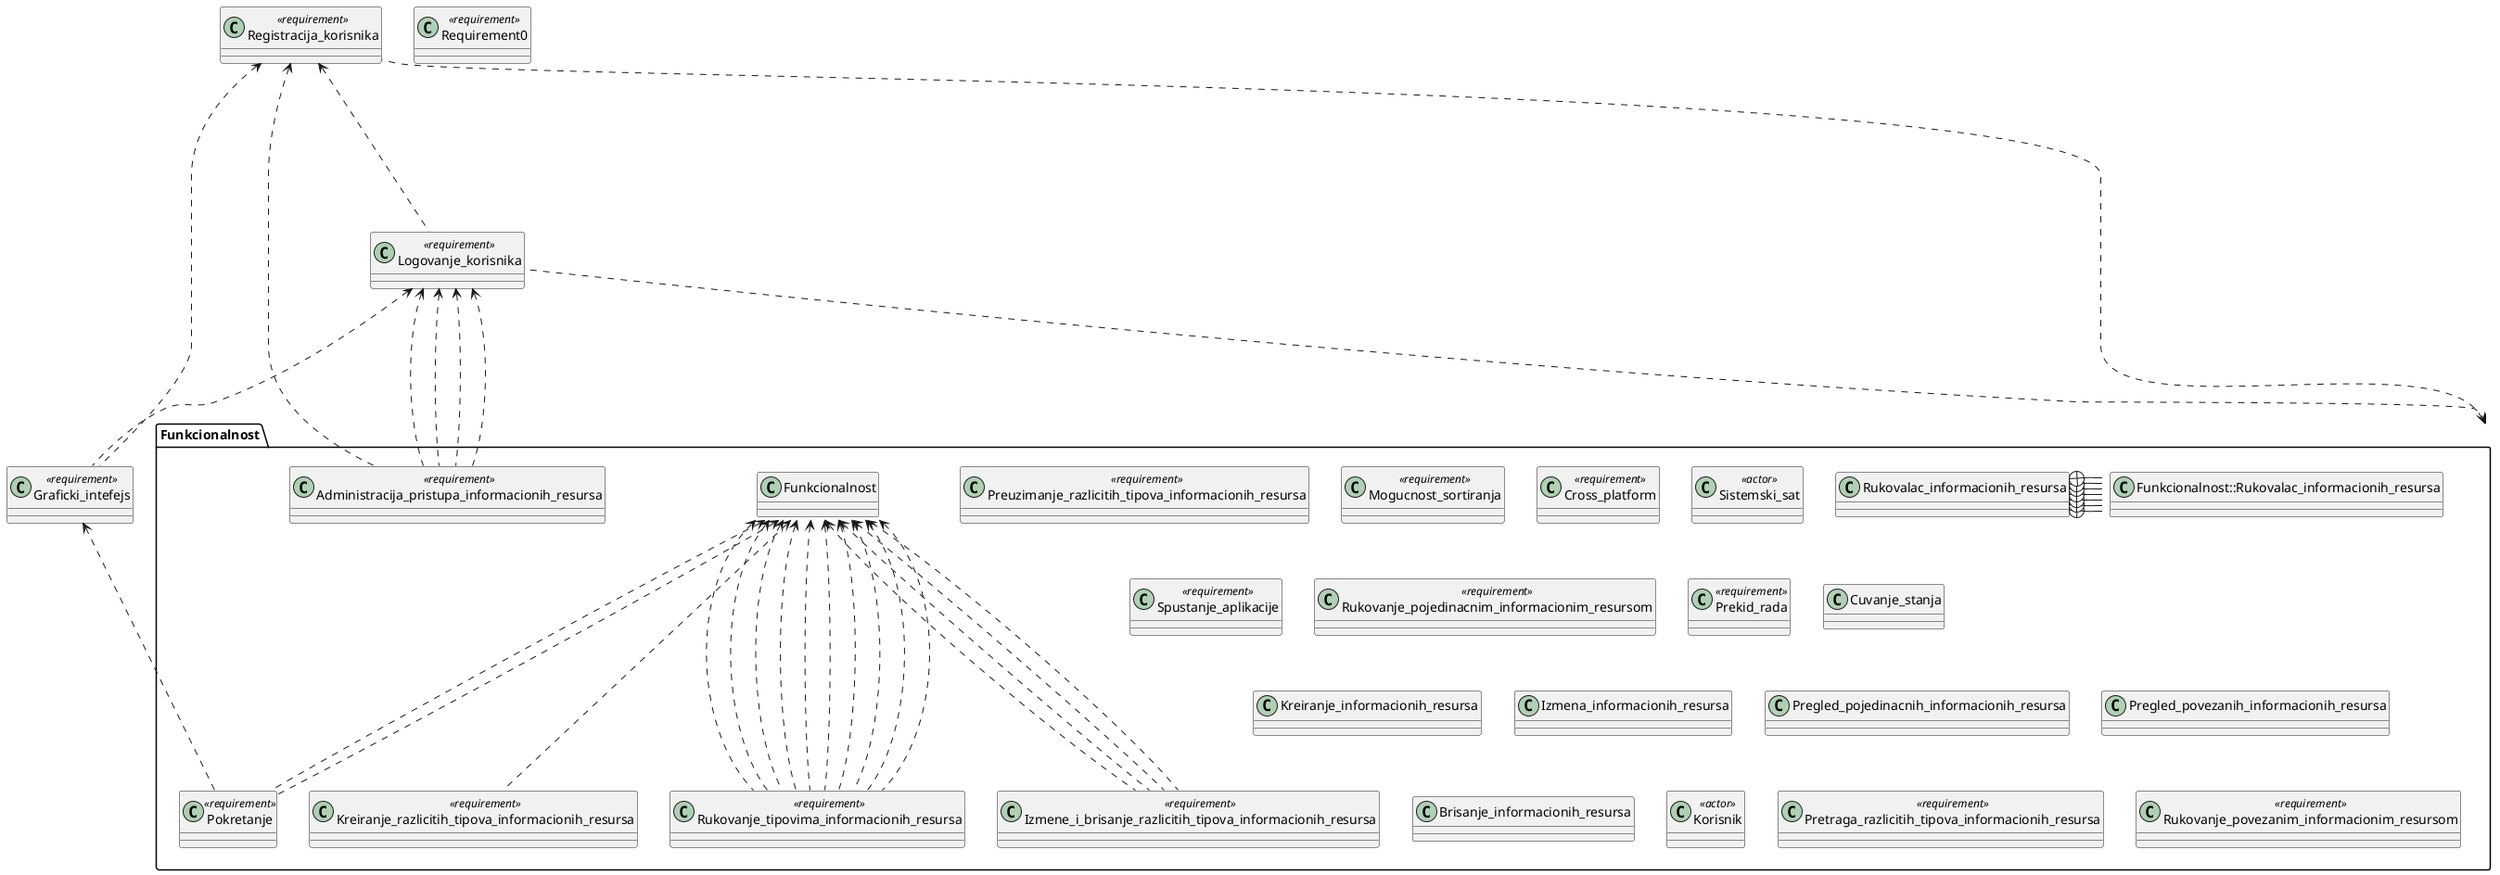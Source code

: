 @startuml
skinparam classAttributeIconSize 0
!pragma useNewPackage

class Registracija_korisnika <<requirement>> {
}
Registracija_korisnika .up...> Funkcionalnost::Rukovanje_tipovima_informacionih_resursa

class Graficki_intefejs <<requirement>> {
}
Graficki_intefejs .up...> Logovanje_korisnika
Graficki_intefejs .up...> Registracija_korisnika

class Logovanje_korisnika <<requirement>> {
}
Logovanje_korisnika .up...> Registracija_korisnika
Logovanje_korisnika .up...> Funkcionalnost::Rukovanje_tipovima_informacionih_resursa

class Requirement0 <<requirement>> {
}

package Funkcionalnost {
  class Preuzimanje_razlicitih_tipova_informacionih_resursa <<requirement>> {
  }
  
  class Mogucnost_sortiranja <<requirement>> {
  }
  
  class Cross_platform <<requirement>> {
  }
  
  class Sistemski_sat <<actor>> {
  }
  
  class Administracija_pristupa_informacionih_resursa <<requirement>> {
  }
  Administracija_pristupa_informacionih_resursa .up...> Registracija_korisnika
  Administracija_pristupa_informacionih_resursa .up...> Logovanje_korisnika
  Administracija_pristupa_informacionih_resursa .up...> Logovanje_korisnika
  Administracija_pristupa_informacionih_resursa .up...> Logovanje_korisnika
  Administracija_pristupa_informacionih_resursa .up...> Logovanje_korisnika
  
  class Spustanje_aplikacije <<requirement>> {
  }
  
  class Rukovanje_pojedinacnim_informacionim_resursom <<requirement>> {
  }
  
  class Prekid_rada <<requirement>> {
  }
  
  class Izmene_i_brisanje_razlicitih_tipova_informacionih_resursa <<requirement>> {
  }
  Izmene_i_brisanje_razlicitih_tipova_informacionih_resursa .up...> Funkcionalnost::Kreiranje_razlicitih_tipova_informacionih_resursa
  Izmene_i_brisanje_razlicitih_tipova_informacionih_resursa .up...> Funkcionalnost::Kreiranje_razlicitih_tipova_informacionih_resursa
  Izmene_i_brisanje_razlicitih_tipova_informacionih_resursa .up...> Funkcionalnost::Preuzimanje_razlicitih_tipova_informacionih_resursa
  Izmene_i_brisanje_razlicitih_tipova_informacionih_resursa .up...> Funkcionalnost::Pretraga_razlicitih_tipova_informacionih_resursa
  
  class Pokretanje <<requirement>> {
  }
  Pokretanje .up...> Graficki_intefejs
  Pokretanje .up...> Funkcionalnost::Prekid_rada
  Pokretanje .up...> Funkcionalnost::Spustanje_aplikacije
  
  class Kreiranje_razlicitih_tipova_informacionih_resursa <<requirement>> {
  }
  Kreiranje_razlicitih_tipova_informacionih_resursa .up...> Funkcionalnost::Izmene_i_brisanje_razlicitih_tipova_informacionih_resursa
  
  class Rukovalac_informacionih_resursa {
  }
  class Cuvanje_stanja {
  }
  Rukovalac_informacionih_resursa +-right- Funkcionalnost::Rukovalac_informacionih_resursa::Cuvanje_stanja
  class Kreiranje_informacionih_resursa {
  }
  Rukovalac_informacionih_resursa +-right- Funkcionalnost::Rukovalac_informacionih_resursa::Kreiranje_informacionih_resursa
  class Izmena_informacionih_resursa {
  }
  Rukovalac_informacionih_resursa +-right- Funkcionalnost::Rukovalac_informacionih_resursa::Izmena_informacionih_resursa
  class Pregled_pojedinacnih_informacionih_resursa {
  }
  Rukovalac_informacionih_resursa +-right- Funkcionalnost::Rukovalac_informacionih_resursa::Pregled_pojedinacnih_informacionih_resursa
  class Pregled_povezanih_informacionih_resursa {
  }
  Rukovalac_informacionih_resursa +-right- Funkcionalnost::Rukovalac_informacionih_resursa::Pregled_povezanih_informacionih_resursa
  class Brisanje_informacionih_resursa {
  }
  Rukovalac_informacionih_resursa +-right- Funkcionalnost::Rukovalac_informacionih_resursa::Brisanje_informacionih_resursa
  class Mogucnost_sortiranja {
  }
  Rukovalac_informacionih_resursa +-right- Funkcionalnost::Rukovalac_informacionih_resursa::Mogucnost_sortiranja
  
  class Rukovanje_tipovima_informacionih_resursa <<requirement>> {
  }
  Rukovanje_tipovima_informacionih_resursa .up...> Funkcionalnost::Administracija_pristupa_informacionih_resursa
  Rukovanje_tipovima_informacionih_resursa .up...> Funkcionalnost::Izmene_i_brisanje_razlicitih_tipova_informacionih_resursa
  Rukovanje_tipovima_informacionih_resursa .up...> Funkcionalnost::Rukovanje_povezanim_informacionim_resursom
  Rukovanje_tipovima_informacionih_resursa .up...> Funkcionalnost::Rukovanje_pojedinacnim_informacionim_resursom
  Rukovanje_tipovima_informacionih_resursa .up...> Funkcionalnost::Kreiranje_razlicitih_tipova_informacionih_resursa
  Rukovanje_tipovima_informacionih_resursa .up...> Funkcionalnost::Rukovanje_pojedinacnim_informacionim_resursom
  Rukovanje_tipovima_informacionih_resursa .up...> Funkcionalnost::Rukovanje_povezanim_informacionim_resursom
  Rukovanje_tipovima_informacionih_resursa .up...> Funkcionalnost::Izmene_i_brisanje_razlicitih_tipova_informacionih_resursa
  Rukovanje_tipovima_informacionih_resursa .up...> Funkcionalnost::Administracija_pristupa_informacionih_resursa
  Rukovanje_tipovima_informacionih_resursa .up...> Funkcionalnost::Izmene_i_brisanje_razlicitih_tipova_informacionih_resursa
  
  class Korisnik <<actor>> {
  }
  
  class Pretraga_razlicitih_tipova_informacionih_resursa <<requirement>> {
  }
  
  class Rukovanje_povezanim_informacionim_resursom <<requirement>> {
  }
}

@enduml
